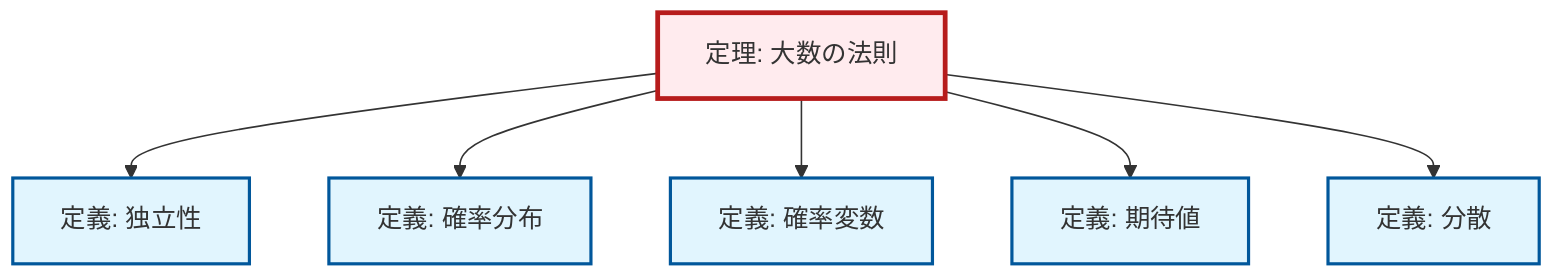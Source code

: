 graph TD
    classDef definition fill:#e1f5fe,stroke:#01579b,stroke-width:2px
    classDef theorem fill:#f3e5f5,stroke:#4a148c,stroke-width:2px
    classDef axiom fill:#fff3e0,stroke:#e65100,stroke-width:2px
    classDef example fill:#e8f5e9,stroke:#1b5e20,stroke-width:2px
    classDef current fill:#ffebee,stroke:#b71c1c,stroke-width:3px
    def-probability-distribution["定義: 確率分布"]:::definition
    thm-law-of-large-numbers["定理: 大数の法則"]:::theorem
    def-variance["定義: 分散"]:::definition
    def-random-variable["定義: 確率変数"]:::definition
    def-expectation["定義: 期待値"]:::definition
    def-independence["定義: 独立性"]:::definition
    thm-law-of-large-numbers --> def-independence
    thm-law-of-large-numbers --> def-probability-distribution
    thm-law-of-large-numbers --> def-random-variable
    thm-law-of-large-numbers --> def-expectation
    thm-law-of-large-numbers --> def-variance
    class thm-law-of-large-numbers current